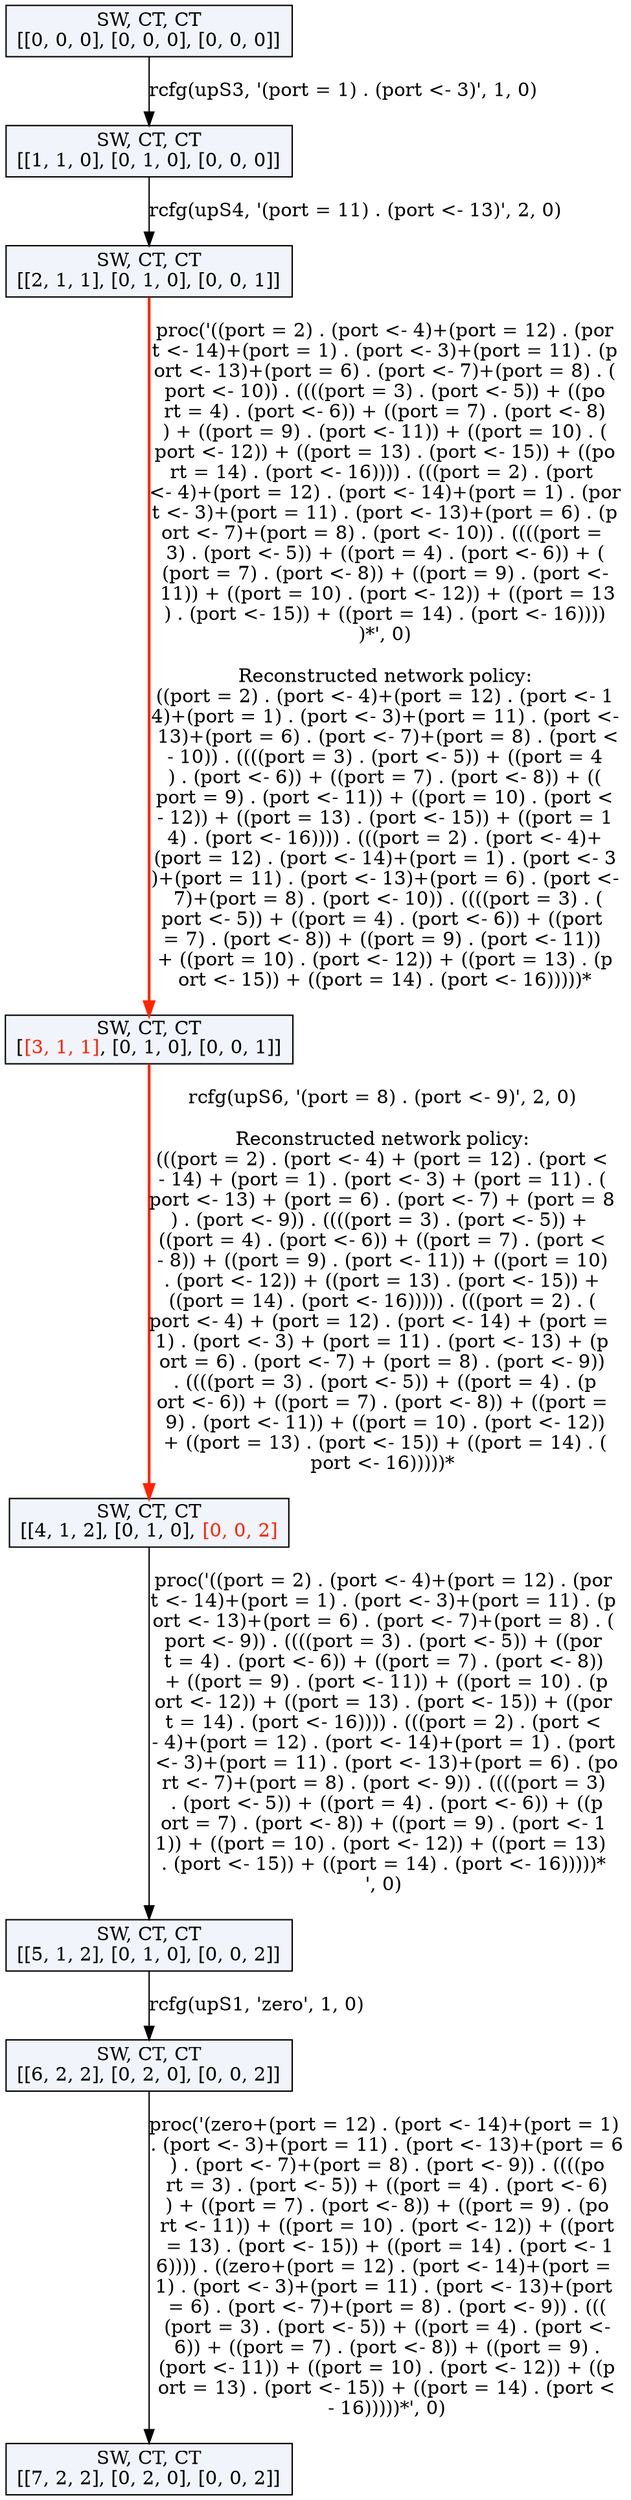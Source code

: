 digraph g {
n0 [label=<SW, CT, CT<br/>[[0, 0, 0], [0, 0, 0], [0, 0, 0]]>, shape=rectangle, style=filled, fillcolor="#F2F4FB"];
n1 [label=<SW, CT, CT<br/>[[1, 1, 0], [0, 1, 0], [0, 0, 0]]>, shape=rectangle, style=filled, fillcolor="#F2F4FB"];
n0 -> n1 [label="rcfg(upS3, '(port = 1) . (port <- 3)', 1, 0)", color="#000000", penwidth=1.0];
n2 [label=<SW, CT, CT<br/>[[2, 1, 1], [0, 1, 0], [0, 0, 1]]>, shape=rectangle, style=filled, fillcolor="#F2F4FB"];
n1 -> n2 [label="rcfg(upS4, '(port = 11) . (port <- 13)', 2, 0)", color="#000000", penwidth=1.0];
n3 [label=<SW, CT, CT<br/>[<font color="#FF2400">[3, 1, 1]</font>, [0, 1, 0], [0, 0, 1]]>, shape=rectangle, style=filled, fillcolor="#F2F4FB"];
n2 -> n3 [label="proc('((port = 2) . (port <- 4)+(port = 12) . (por
t <- 14)+(port = 1) . (port <- 3)+(port = 11) . (p
ort <- 13)+(port = 6) . (port <- 7)+(port = 8) . (
port <- 10)) . ((((port = 3) . (port <- 5)) + ((po
rt = 4) . (port <- 6)) + ((port = 7) . (port <- 8)
) + ((port = 9) . (port <- 11)) + ((port = 10) . (
port <- 12)) + ((port = 13) . (port <- 15)) + ((po
rt = 14) . (port <- 16)))) . (((port = 2) . (port 
<- 4)+(port = 12) . (port <- 14)+(port = 1) . (por
t <- 3)+(port = 11) . (port <- 13)+(port = 6) . (p
ort <- 7)+(port = 8) . (port <- 10)) . ((((port = 
3) . (port <- 5)) + ((port = 4) . (port <- 6)) + (
(port = 7) . (port <- 8)) + ((port = 9) . (port <-
 11)) + ((port = 10) . (port <- 12)) + ((port = 13
) . (port <- 15)) + ((port = 14) . (port <- 16))))
)*', 0)

Reconstructed network policy:
((port = 2) . (port <- 4)+(port = 12) . (port <- 1
4)+(port = 1) . (port <- 3)+(port = 11) . (port <-
 13)+(port = 6) . (port <- 7)+(port = 8) . (port <
- 10)) . ((((port = 3) . (port <- 5)) + ((port = 4
) . (port <- 6)) + ((port = 7) . (port <- 8)) + ((
port = 9) . (port <- 11)) + ((port = 10) . (port <
- 12)) + ((port = 13) . (port <- 15)) + ((port = 1
4) . (port <- 16)))) . (((port = 2) . (port <- 4)+
(port = 12) . (port <- 14)+(port = 1) . (port <- 3
)+(port = 11) . (port <- 13)+(port = 6) . (port <-
 7)+(port = 8) . (port <- 10)) . ((((port = 3) . (
port <- 5)) + ((port = 4) . (port <- 6)) + ((port 
= 7) . (port <- 8)) + ((port = 9) . (port <- 11)) 
+ ((port = 10) . (port <- 12)) + ((port = 13) . (p
ort <- 15)) + ((port = 14) . (port <- 16)))))*", color="#FF2400", penwidth=2.0];
n4 [label=<SW, CT, CT<br/>[[4, 1, 2], [0, 1, 0], <font color="#FF2400">[0, 0, 2]</font>]>, shape=rectangle, style=filled, fillcolor="#F2F4FB"];
n3 -> n4 [label="rcfg(upS6, '(port = 8) . (port <- 9)', 2, 0)

Reconstructed network policy:
(((port = 2) . (port <- 4) + (port = 12) . (port <
- 14) + (port = 1) . (port <- 3) + (port = 11) . (
port <- 13) + (port = 6) . (port <- 7) + (port = 8
) . (port <- 9)) . ((((port = 3) . (port <- 5)) + 
((port = 4) . (port <- 6)) + ((port = 7) . (port <
- 8)) + ((port = 9) . (port <- 11)) + ((port = 10)
 . (port <- 12)) + ((port = 13) . (port <- 15)) + 
((port = 14) . (port <- 16))))) . (((port = 2) . (
port <- 4) + (port = 12) . (port <- 14) + (port = 
1) . (port <- 3) + (port = 11) . (port <- 13) + (p
ort = 6) . (port <- 7) + (port = 8) . (port <- 9))
 . ((((port = 3) . (port <- 5)) + ((port = 4) . (p
ort <- 6)) + ((port = 7) . (port <- 8)) + ((port =
 9) . (port <- 11)) + ((port = 10) . (port <- 12))
 + ((port = 13) . (port <- 15)) + ((port = 14) . (
port <- 16)))))*", color="#FF2400", penwidth=2.0];
n5 [label=<SW, CT, CT<br/>[[5, 1, 2], [0, 1, 0], [0, 0, 2]]>, shape=rectangle, style=filled, fillcolor="#F2F4FB"];
n4 -> n5 [label="proc('((port = 2) . (port <- 4)+(port = 12) . (por
t <- 14)+(port = 1) . (port <- 3)+(port = 11) . (p
ort <- 13)+(port = 6) . (port <- 7)+(port = 8) . (
port <- 9)) . ((((port = 3) . (port <- 5)) + ((por
t = 4) . (port <- 6)) + ((port = 7) . (port <- 8))
 + ((port = 9) . (port <- 11)) + ((port = 10) . (p
ort <- 12)) + ((port = 13) . (port <- 15)) + ((por
t = 14) . (port <- 16)))) . (((port = 2) . (port <
- 4)+(port = 12) . (port <- 14)+(port = 1) . (port
 <- 3)+(port = 11) . (port <- 13)+(port = 6) . (po
rt <- 7)+(port = 8) . (port <- 9)) . ((((port = 3)
 . (port <- 5)) + ((port = 4) . (port <- 6)) + ((p
ort = 7) . (port <- 8)) + ((port = 9) . (port <- 1
1)) + ((port = 10) . (port <- 12)) + ((port = 13) 
. (port <- 15)) + ((port = 14) . (port <- 16)))))*
', 0)", color="#000000", penwidth=1.0];
n6 [label=<SW, CT, CT<br/>[[6, 2, 2], [0, 2, 0], [0, 0, 2]]>, shape=rectangle, style=filled, fillcolor="#F2F4FB"];
n5 -> n6 [label="rcfg(upS1, 'zero', 1, 0)", color="#000000", penwidth=1.0];
n7 [label=<SW, CT, CT<br/>[[7, 2, 2], [0, 2, 0], [0, 0, 2]]>, shape=rectangle, style=filled, fillcolor="#F2F4FB"];
n6 -> n7 [label="proc('(zero+(port = 12) . (port <- 14)+(port = 1) 
. (port <- 3)+(port = 11) . (port <- 13)+(port = 6
) . (port <- 7)+(port = 8) . (port <- 9)) . ((((po
rt = 3) . (port <- 5)) + ((port = 4) . (port <- 6)
) + ((port = 7) . (port <- 8)) + ((port = 9) . (po
rt <- 11)) + ((port = 10) . (port <- 12)) + ((port
 = 13) . (port <- 15)) + ((port = 14) . (port <- 1
6)))) . ((zero+(port = 12) . (port <- 14)+(port = 
1) . (port <- 3)+(port = 11) . (port <- 13)+(port 
= 6) . (port <- 7)+(port = 8) . (port <- 9)) . (((
(port = 3) . (port <- 5)) + ((port = 4) . (port <-
 6)) + ((port = 7) . (port <- 8)) + ((port = 9) . 
(port <- 11)) + ((port = 10) . (port <- 12)) + ((p
ort = 13) . (port <- 15)) + ((port = 14) . (port <
- 16)))))*', 0)", color="#000000", penwidth=1.0];
}